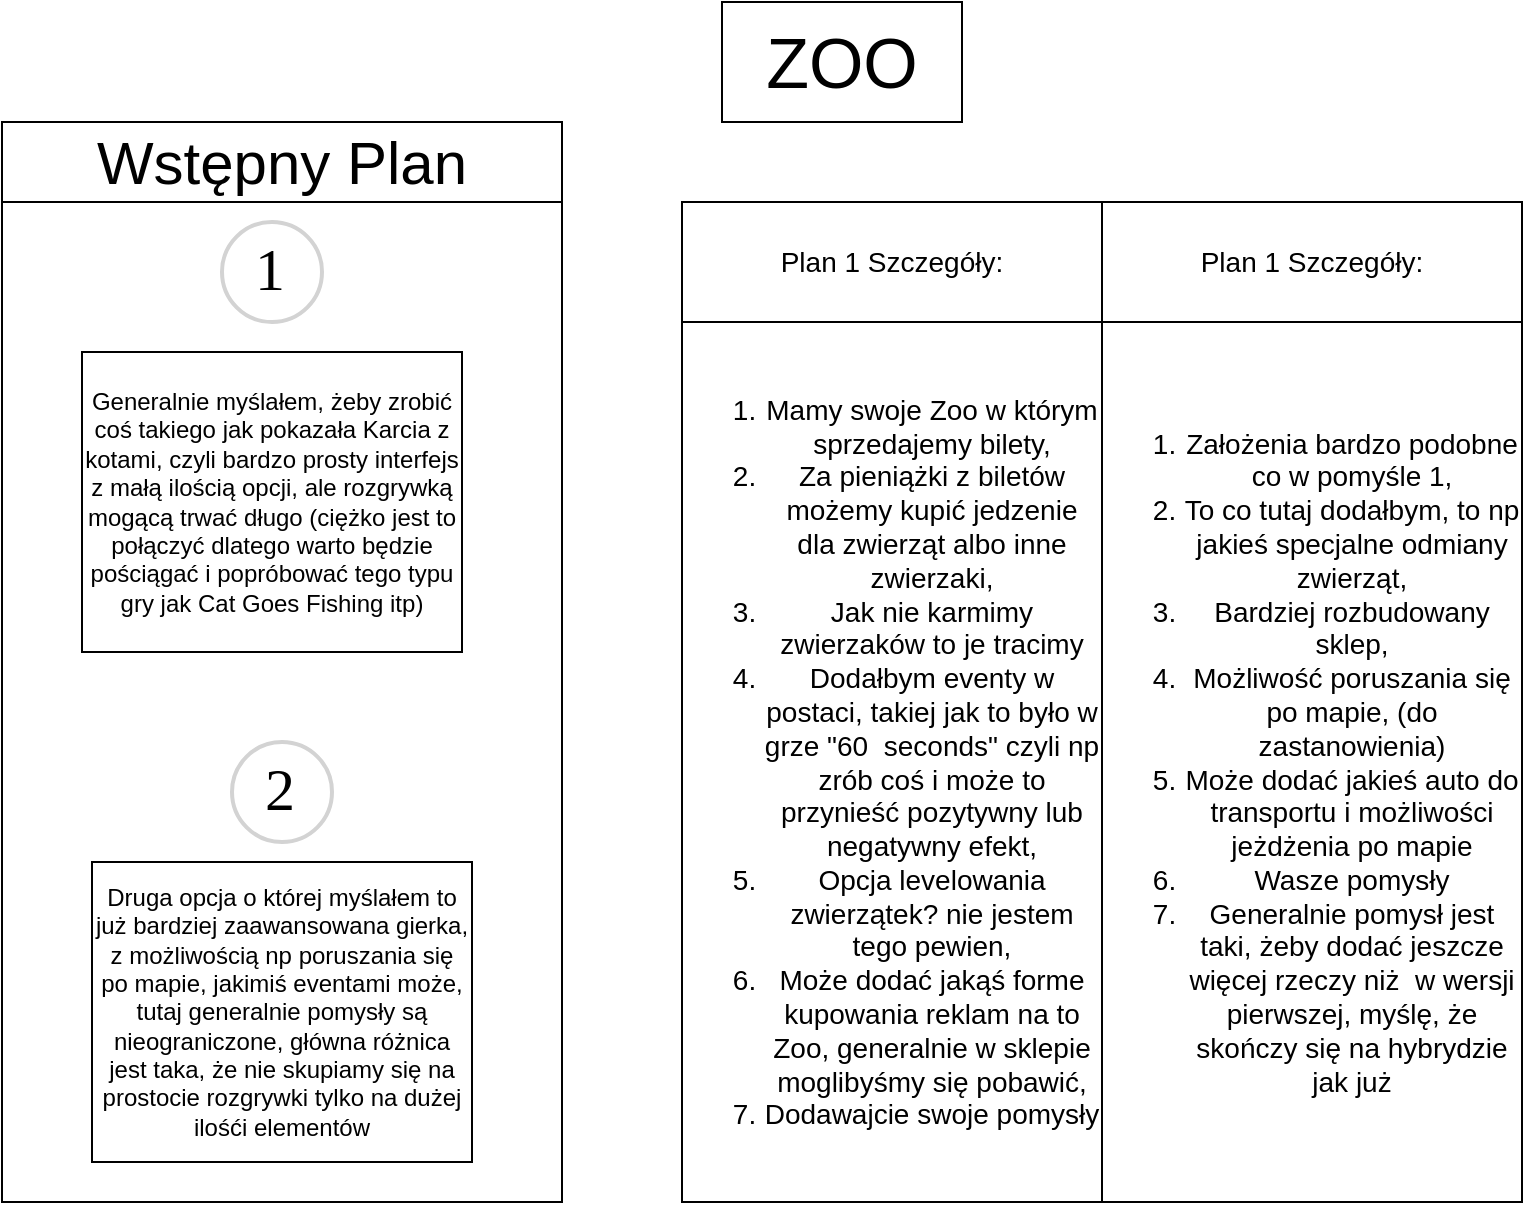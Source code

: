 <mxfile version="20.2.7" type="github">
  <diagram id="GFpi8RFFcyR_nqkeizuJ" name="Strona-1">
    <mxGraphModel dx="2062" dy="1140" grid="1" gridSize="10" guides="1" tooltips="1" connect="1" arrows="1" fold="1" page="1" pageScale="1" pageWidth="827" pageHeight="1169" math="0" shadow="0">
      <root>
        <mxCell id="0" />
        <mxCell id="1" parent="0" />
        <mxCell id="B8upwdmeaBDmH_59Xov7-10" value="" style="rounded=0;whiteSpace=wrap;html=1;fontSize=35;align=left;" vertex="1" parent="1">
          <mxGeometry x="350" y="120" width="420" height="500" as="geometry" />
        </mxCell>
        <mxCell id="B8upwdmeaBDmH_59Xov7-6" value="" style="rounded=0;whiteSpace=wrap;html=1;fontSize=30;" vertex="1" parent="1">
          <mxGeometry x="10" y="120" width="280" height="500" as="geometry" />
        </mxCell>
        <mxCell id="B8upwdmeaBDmH_59Xov7-1" value="&lt;font style=&quot;font-size: 35px;&quot;&gt;ZOO&lt;/font&gt;" style="rounded=0;whiteSpace=wrap;html=1;" vertex="1" parent="1">
          <mxGeometry x="370" y="20" width="120" height="60" as="geometry" />
        </mxCell>
        <mxCell id="B8upwdmeaBDmH_59Xov7-2" value="Generalnie myślałem, żeby zrobić coś takiego jak pokazała Karcia z kotami, czyli bardzo prosty interfejs z małą ilością opcji, ale rozgrywką mogącą trwać długo (ciężko jest to połączyć dlatego warto będzie pościągać i popróbować tego typu gry jak Cat Goes Fishing itp)" style="rounded=0;whiteSpace=wrap;html=1;" vertex="1" parent="1">
          <mxGeometry x="50" y="195" width="190" height="150" as="geometry" />
        </mxCell>
        <mxCell id="B8upwdmeaBDmH_59Xov7-3" value="Druga opcja o której myślałem to już bardziej zaawansowana gierka, z możliwością np poruszania się po mapie, jakimiś eventami może, tutaj generalnie pomysły są nieograniczone, główna różnica jest taka, że nie skupiamy się na prostocie rozgrywki tylko na dużej ilośći elementów" style="whiteSpace=wrap;html=1;" vertex="1" parent="1">
          <mxGeometry x="55" y="450" width="190" height="150" as="geometry" />
        </mxCell>
        <mxCell id="B8upwdmeaBDmH_59Xov7-4" value="&lt;font style=&quot;font-size: 30px;&quot;&gt;1&lt;/font&gt;" style="ellipse;whiteSpace=wrap;html=1;aspect=fixed;strokeWidth=2;fontFamily=Tahoma;spacingBottom=4;spacingRight=2;strokeColor=#d3d3d3;" vertex="1" parent="1">
          <mxGeometry x="120" y="130" width="50" height="50" as="geometry" />
        </mxCell>
        <mxCell id="B8upwdmeaBDmH_59Xov7-5" value="&lt;font style=&quot;font-size: 30px;&quot;&gt;2&lt;/font&gt;" style="ellipse;whiteSpace=wrap;html=1;aspect=fixed;strokeWidth=2;fontFamily=Tahoma;spacingBottom=4;spacingRight=2;strokeColor=#d3d3d3;" vertex="1" parent="1">
          <mxGeometry x="125" y="390" width="50" height="50" as="geometry" />
        </mxCell>
        <mxCell id="B8upwdmeaBDmH_59Xov7-8" value="Wstępny Plan" style="rounded=0;whiteSpace=wrap;html=1;fontSize=30;" vertex="1" parent="1">
          <mxGeometry x="10" y="80" width="280" height="40" as="geometry" />
        </mxCell>
        <mxCell id="B8upwdmeaBDmH_59Xov7-13" value="Plan 1 Szczegóły:" style="rounded=0;whiteSpace=wrap;html=1;fontSize=14;" vertex="1" parent="1">
          <mxGeometry x="350" y="120" width="210" height="60" as="geometry" />
        </mxCell>
        <mxCell id="B8upwdmeaBDmH_59Xov7-14" value="&lt;ol&gt;&lt;li&gt;Mamy swoje Zoo w którym sprzedajemy bilety,&lt;/li&gt;&lt;li&gt;Za pieniążki z biletów możemy kupić jedzenie dla zwierząt albo inne zwierzaki,&lt;/li&gt;&lt;li&gt;Jak nie karmimy zwierzaków to je tracimy&lt;/li&gt;&lt;li&gt;Dodałbym eventy w postaci, takiej jak to było w grze &quot;60&amp;nbsp; seconds&quot; czyli np zrób coś i może to przynieść pozytywny lub negatywny efekt,&lt;/li&gt;&lt;li&gt;Opcja levelowania zwierzątek? nie jestem tego pewien,&lt;/li&gt;&lt;li&gt;Może dodać jakąś forme kupowania reklam na to Zoo, generalnie w sklepie moglibyśmy się pobawić,&lt;/li&gt;&lt;li&gt;Dodawajcie swoje pomysły &lt;br&gt;&lt;/li&gt;&lt;/ol&gt;" style="rounded=0;whiteSpace=wrap;html=1;fontSize=14;" vertex="1" parent="1">
          <mxGeometry x="350" y="180" width="210" height="440" as="geometry" />
        </mxCell>
        <mxCell id="B8upwdmeaBDmH_59Xov7-15" value="Plan 1 Szczegóły:" style="rounded=0;whiteSpace=wrap;html=1;fontSize=14;" vertex="1" parent="1">
          <mxGeometry x="560" y="120" width="210" height="60" as="geometry" />
        </mxCell>
        <mxCell id="B8upwdmeaBDmH_59Xov7-16" value="&lt;ol&gt;&lt;li&gt;Założenia bardzo podobne co w pomyśle 1,&lt;/li&gt;&lt;li&gt;To co tutaj dodałbym, to np jakieś specjalne odmiany zwierząt,&lt;/li&gt;&lt;li&gt;Bardziej rozbudowany sklep,&lt;/li&gt;&lt;li&gt;Możliwość poruszania się po mapie, (do zastanowienia)&lt;/li&gt;&lt;li&gt;Może dodać jakieś auto do transportu i możliwości jeżdżenia po mapie&lt;/li&gt;&lt;li&gt;Wasze pomysły&lt;/li&gt;&lt;li&gt;Generalnie pomysł jest taki, żeby dodać jeszcze więcej rzeczy niż&amp;nbsp; w wersji pierwszej, myślę, że skończy się na hybrydzie jak już&lt;br&gt;&lt;/li&gt;&lt;/ol&gt;" style="rounded=0;whiteSpace=wrap;html=1;fontSize=14;" vertex="1" parent="1">
          <mxGeometry x="560" y="180" width="210" height="440" as="geometry" />
        </mxCell>
      </root>
    </mxGraphModel>
  </diagram>
</mxfile>

